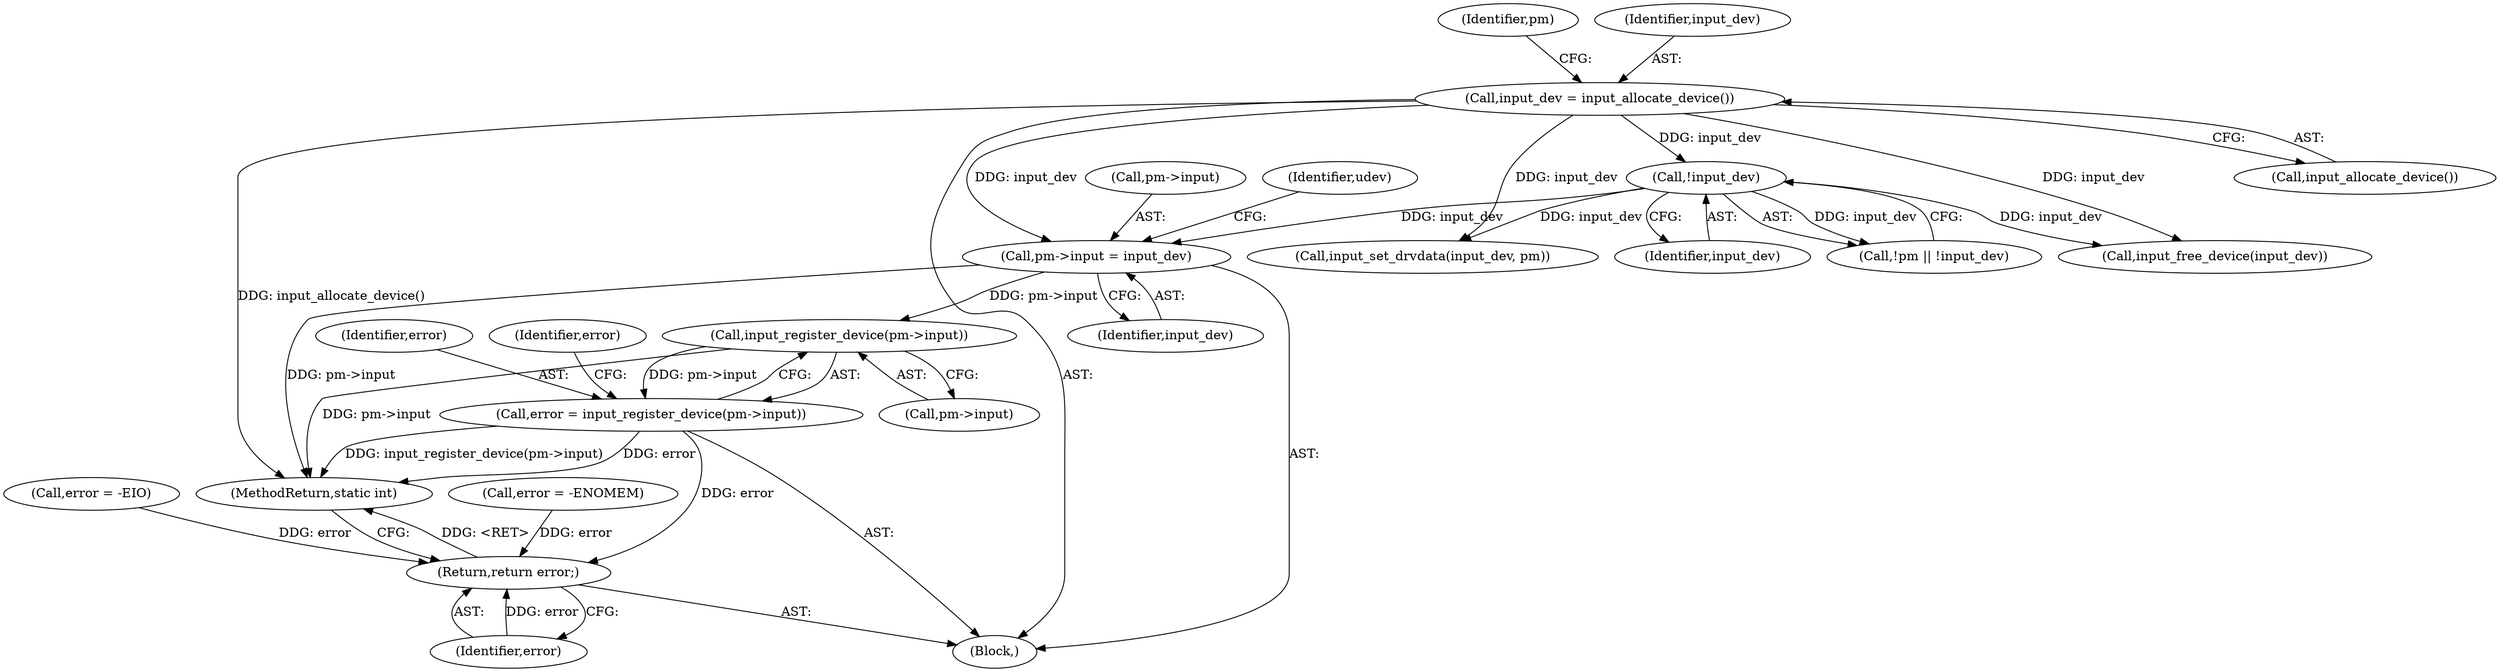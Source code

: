 digraph "0_linux_9c6ba456711687b794dcf285856fc14e2c76074f@pointer" {
"1000232" [label="(Call,pm->input = input_dev)"];
"1000181" [label="(Call,input_dev = input_allocate_device())"];
"1000188" [label="(Call,!input_dev)"];
"1000431" [label="(Call,input_register_device(pm->input))"];
"1000429" [label="(Call,error = input_register_device(pm->input))"];
"1000485" [label="(Return,return error;)"];
"1000424" [label="(Call,error = -EIO)"];
"1000183" [label="(Call,input_allocate_device())"];
"1000436" [label="(Identifier,error)"];
"1000233" [label="(Call,pm->input)"];
"1000311" [label="(Call,input_set_drvdata(input_dev, pm))"];
"1000232" [label="(Call,pm->input = input_dev)"];
"1000185" [label="(Call,!pm || !input_dev)"];
"1000107" [label="(Block,)"];
"1000485" [label="(Return,return error;)"];
"1000486" [label="(Identifier,error)"];
"1000431" [label="(Call,input_register_device(pm->input))"];
"1000429" [label="(Call,error = input_register_device(pm->input))"];
"1000187" [label="(Identifier,pm)"];
"1000189" [label="(Identifier,input_dev)"];
"1000238" [label="(Identifier,udev)"];
"1000120" [label="(Call,error = -ENOMEM)"];
"1000236" [label="(Identifier,input_dev)"];
"1000430" [label="(Identifier,error)"];
"1000487" [label="(MethodReturn,static int)"];
"1000188" [label="(Call,!input_dev)"];
"1000432" [label="(Call,pm->input)"];
"1000181" [label="(Call,input_dev = input_allocate_device())"];
"1000182" [label="(Identifier,input_dev)"];
"1000481" [label="(Call,input_free_device(input_dev))"];
"1000232" -> "1000107"  [label="AST: "];
"1000232" -> "1000236"  [label="CFG: "];
"1000233" -> "1000232"  [label="AST: "];
"1000236" -> "1000232"  [label="AST: "];
"1000238" -> "1000232"  [label="CFG: "];
"1000232" -> "1000487"  [label="DDG: pm->input"];
"1000181" -> "1000232"  [label="DDG: input_dev"];
"1000188" -> "1000232"  [label="DDG: input_dev"];
"1000232" -> "1000431"  [label="DDG: pm->input"];
"1000181" -> "1000107"  [label="AST: "];
"1000181" -> "1000183"  [label="CFG: "];
"1000182" -> "1000181"  [label="AST: "];
"1000183" -> "1000181"  [label="AST: "];
"1000187" -> "1000181"  [label="CFG: "];
"1000181" -> "1000487"  [label="DDG: input_allocate_device()"];
"1000181" -> "1000188"  [label="DDG: input_dev"];
"1000181" -> "1000311"  [label="DDG: input_dev"];
"1000181" -> "1000481"  [label="DDG: input_dev"];
"1000188" -> "1000185"  [label="AST: "];
"1000188" -> "1000189"  [label="CFG: "];
"1000189" -> "1000188"  [label="AST: "];
"1000185" -> "1000188"  [label="CFG: "];
"1000188" -> "1000185"  [label="DDG: input_dev"];
"1000188" -> "1000311"  [label="DDG: input_dev"];
"1000188" -> "1000481"  [label="DDG: input_dev"];
"1000431" -> "1000429"  [label="AST: "];
"1000431" -> "1000432"  [label="CFG: "];
"1000432" -> "1000431"  [label="AST: "];
"1000429" -> "1000431"  [label="CFG: "];
"1000431" -> "1000487"  [label="DDG: pm->input"];
"1000431" -> "1000429"  [label="DDG: pm->input"];
"1000429" -> "1000107"  [label="AST: "];
"1000430" -> "1000429"  [label="AST: "];
"1000436" -> "1000429"  [label="CFG: "];
"1000429" -> "1000487"  [label="DDG: input_register_device(pm->input)"];
"1000429" -> "1000487"  [label="DDG: error"];
"1000429" -> "1000485"  [label="DDG: error"];
"1000485" -> "1000107"  [label="AST: "];
"1000485" -> "1000486"  [label="CFG: "];
"1000486" -> "1000485"  [label="AST: "];
"1000487" -> "1000485"  [label="CFG: "];
"1000485" -> "1000487"  [label="DDG: <RET>"];
"1000486" -> "1000485"  [label="DDG: error"];
"1000120" -> "1000485"  [label="DDG: error"];
"1000424" -> "1000485"  [label="DDG: error"];
}
